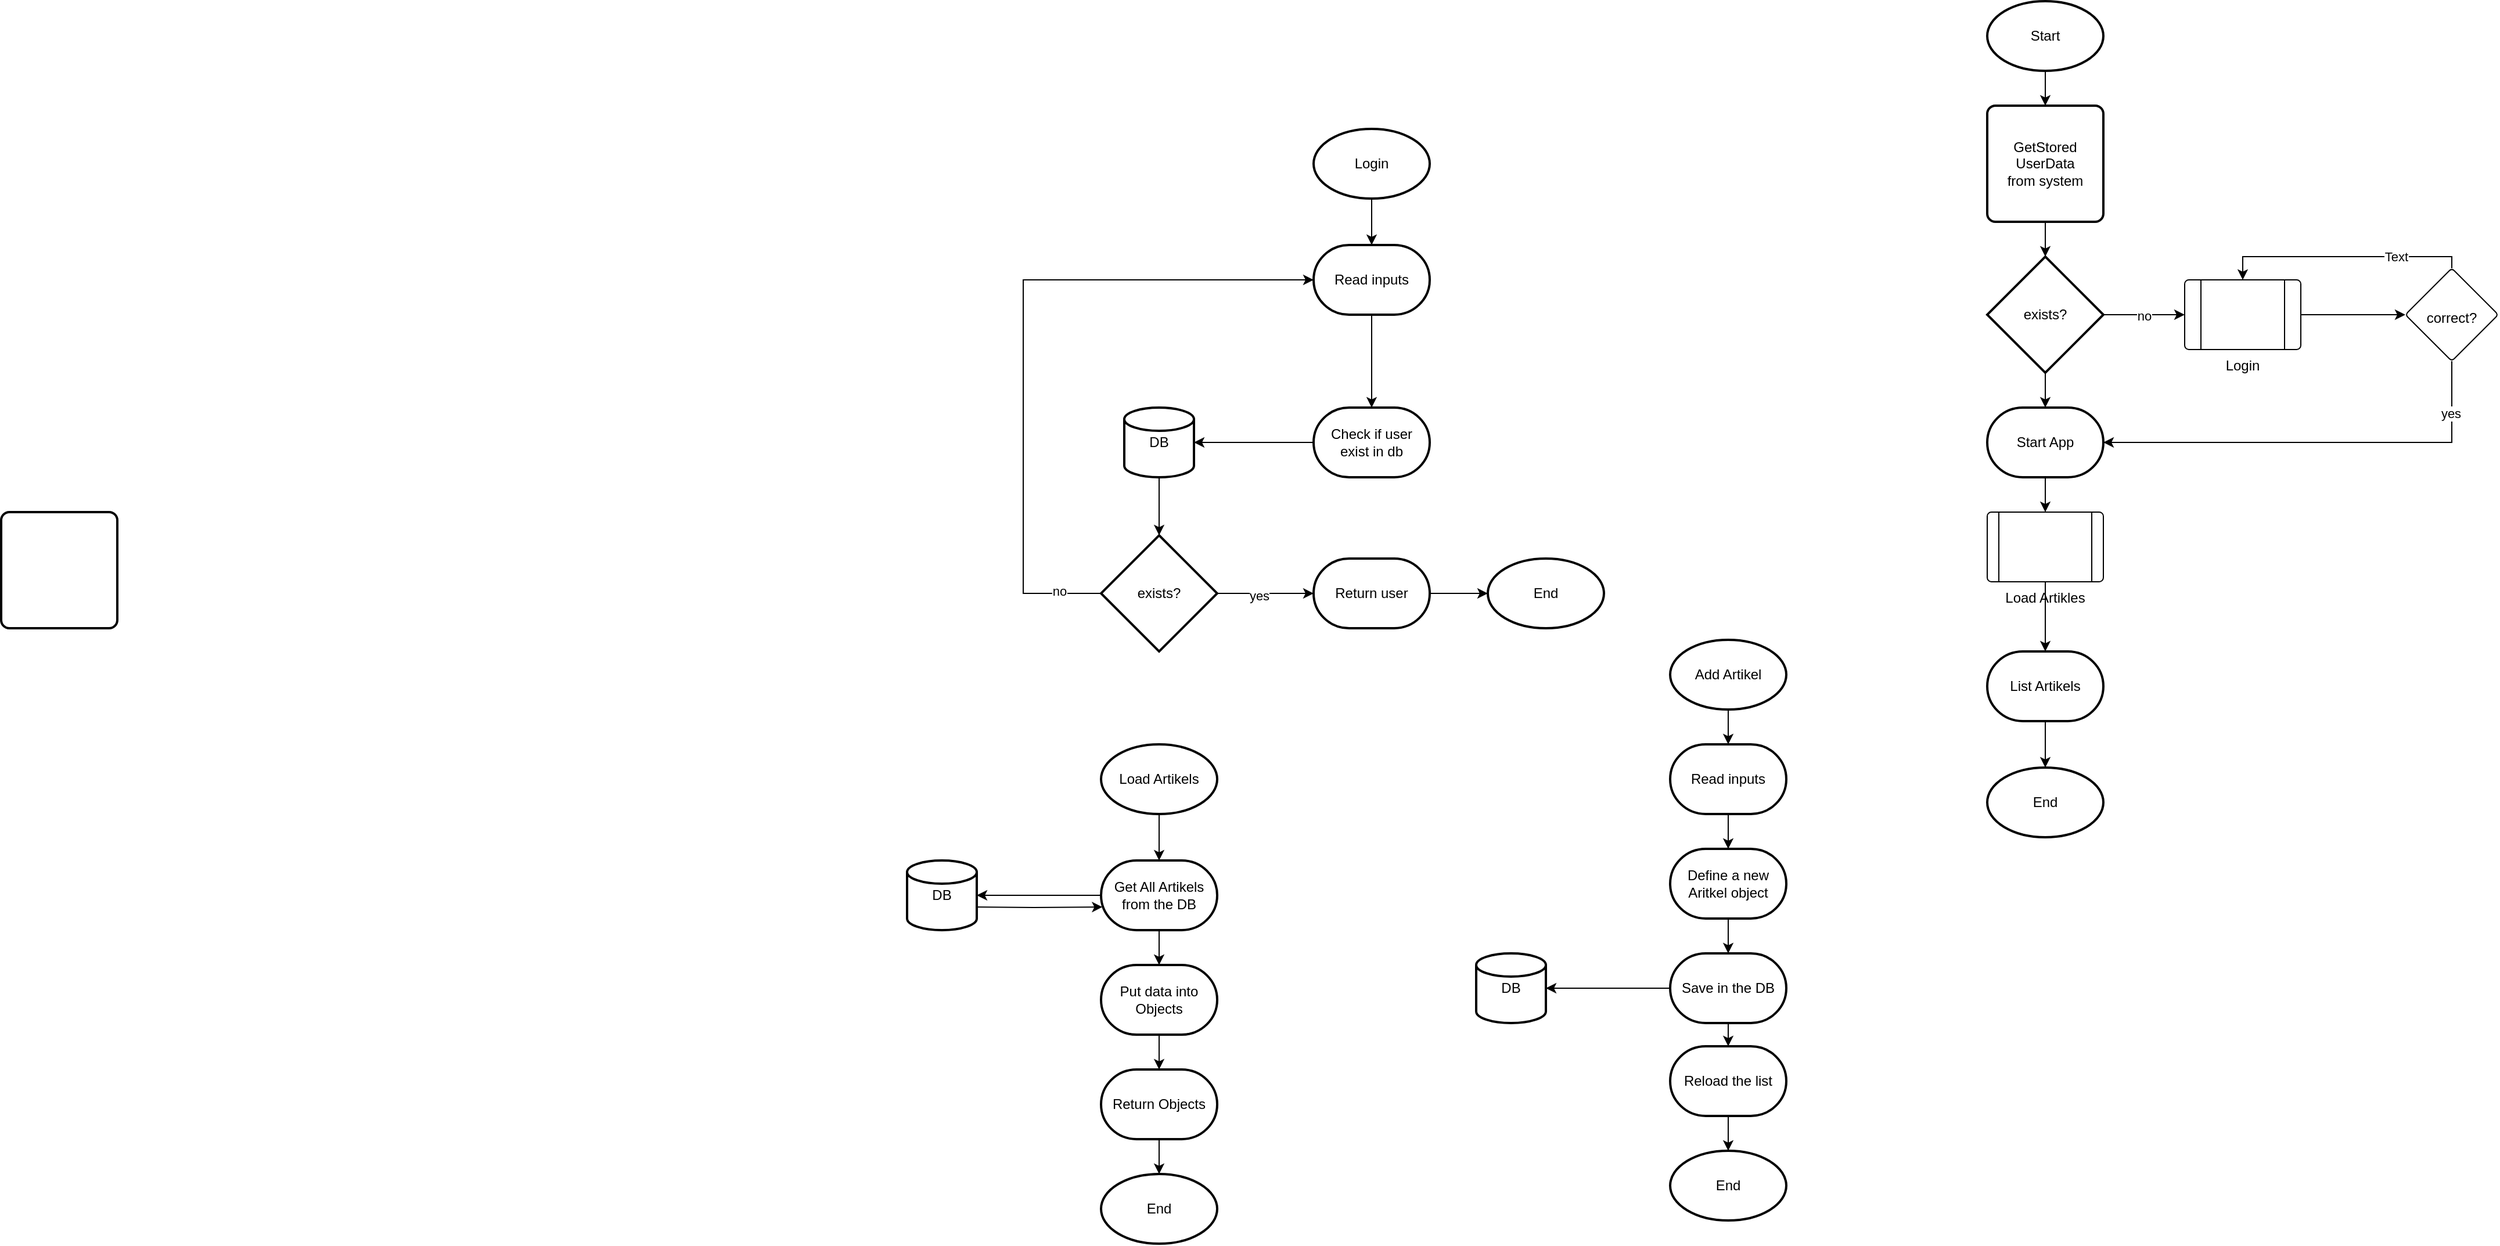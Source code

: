 <mxfile version="27.1.4">
  <diagram name="Seite-1" id="JE07AmFggX7G4LcvjQL_">
    <mxGraphModel dx="2695" dy="612" grid="1" gridSize="10" guides="1" tooltips="1" connect="1" arrows="1" fold="1" page="1" pageScale="1" pageWidth="827" pageHeight="1169" math="0" shadow="0">
      <root>
        <mxCell id="0" />
        <mxCell id="1" parent="0" />
        <mxCell id="aqW6yxv6mdnGChPtlhDb-2" value="GetStored&lt;div&gt;UserData&lt;/div&gt;&lt;div&gt;from system&lt;/div&gt;" style="rounded=1;whiteSpace=wrap;html=1;absoluteArcSize=1;arcSize=14;strokeWidth=2;" vertex="1" parent="1">
          <mxGeometry x="270" y="150" width="100" height="100" as="geometry" />
        </mxCell>
        <mxCell id="aqW6yxv6mdnGChPtlhDb-5" style="edgeStyle=orthogonalEdgeStyle;rounded=0;orthogonalLoop=1;jettySize=auto;html=1;exitX=0.5;exitY=1;exitDx=0;exitDy=0;exitPerimeter=0;" edge="1" parent="1" source="aqW6yxv6mdnGChPtlhDb-3" target="aqW6yxv6mdnGChPtlhDb-2">
          <mxGeometry relative="1" as="geometry" />
        </mxCell>
        <mxCell id="aqW6yxv6mdnGChPtlhDb-3" value="Start" style="strokeWidth=2;html=1;shape=mxgraph.flowchart.start_1;whiteSpace=wrap;" vertex="1" parent="1">
          <mxGeometry x="270" y="60" width="100" height="60" as="geometry" />
        </mxCell>
        <mxCell id="aqW6yxv6mdnGChPtlhDb-15" value="" style="edgeStyle=orthogonalEdgeStyle;rounded=0;orthogonalLoop=1;jettySize=auto;html=1;" edge="1" parent="1" source="aqW6yxv6mdnGChPtlhDb-4" target="aqW6yxv6mdnGChPtlhDb-14">
          <mxGeometry relative="1" as="geometry" />
        </mxCell>
        <mxCell id="aqW6yxv6mdnGChPtlhDb-4" value="exists?" style="strokeWidth=2;html=1;shape=mxgraph.flowchart.decision;whiteSpace=wrap;" vertex="1" parent="1">
          <mxGeometry x="270" y="280" width="100" height="100" as="geometry" />
        </mxCell>
        <mxCell id="aqW6yxv6mdnGChPtlhDb-6" style="edgeStyle=orthogonalEdgeStyle;rounded=0;orthogonalLoop=1;jettySize=auto;html=1;exitX=0.5;exitY=1;exitDx=0;exitDy=0;entryX=0.5;entryY=0;entryDx=0;entryDy=0;entryPerimeter=0;" edge="1" parent="1" source="aqW6yxv6mdnGChPtlhDb-2" target="aqW6yxv6mdnGChPtlhDb-4">
          <mxGeometry relative="1" as="geometry" />
        </mxCell>
        <mxCell id="aqW6yxv6mdnGChPtlhDb-8" value="" style="rounded=1;whiteSpace=wrap;html=1;absoluteArcSize=1;arcSize=14;strokeWidth=2;" vertex="1" parent="1">
          <mxGeometry x="-1440" y="500" width="100" height="100" as="geometry" />
        </mxCell>
        <mxCell id="aqW6yxv6mdnGChPtlhDb-11" value="no" style="edgeStyle=orthogonalEdgeStyle;rounded=0;orthogonalLoop=1;jettySize=auto;html=1;exitX=1;exitY=0.5;exitDx=0;exitDy=0;exitPerimeter=0;entryX=0;entryY=0.5;entryDx=0;entryDy=0;entryPerimeter=0;" edge="1" parent="1" source="aqW6yxv6mdnGChPtlhDb-4">
          <mxGeometry relative="1" as="geometry">
            <mxPoint x="440" y="330" as="targetPoint" />
          </mxGeometry>
        </mxCell>
        <mxCell id="aqW6yxv6mdnGChPtlhDb-26" value="" style="edgeStyle=orthogonalEdgeStyle;rounded=0;orthogonalLoop=1;jettySize=auto;html=1;" edge="1" parent="1" source="aqW6yxv6mdnGChPtlhDb-14" target="aqW6yxv6mdnGChPtlhDb-25">
          <mxGeometry relative="1" as="geometry" />
        </mxCell>
        <mxCell id="aqW6yxv6mdnGChPtlhDb-14" value="Start App" style="strokeWidth=2;html=1;shape=mxgraph.flowchart.terminator;whiteSpace=wrap;" vertex="1" parent="1">
          <mxGeometry x="270" y="410" width="100" height="60" as="geometry" />
        </mxCell>
        <mxCell id="aqW6yxv6mdnGChPtlhDb-18" value="" style="edgeStyle=orthogonalEdgeStyle;rounded=0;orthogonalLoop=1;jettySize=auto;html=1;" edge="1" parent="1" source="aqW6yxv6mdnGChPtlhDb-16" target="aqW6yxv6mdnGChPtlhDb-17">
          <mxGeometry relative="1" as="geometry" />
        </mxCell>
        <mxCell id="aqW6yxv6mdnGChPtlhDb-16" value="Login" style="verticalLabelPosition=bottom;verticalAlign=top;html=1;shape=process;whiteSpace=wrap;rounded=1;size=0.14;arcSize=6;" vertex="1" parent="1">
          <mxGeometry x="440" y="300" width="100" height="60" as="geometry" />
        </mxCell>
        <mxCell id="aqW6yxv6mdnGChPtlhDb-21" style="edgeStyle=orthogonalEdgeStyle;rounded=0;orthogonalLoop=1;jettySize=auto;html=1;entryX=0.5;entryY=0;entryDx=0;entryDy=0;" edge="1" parent="1" source="aqW6yxv6mdnGChPtlhDb-17" target="aqW6yxv6mdnGChPtlhDb-16">
          <mxGeometry relative="1" as="geometry">
            <Array as="points">
              <mxPoint x="670" y="280" />
              <mxPoint x="490" y="280" />
            </Array>
          </mxGeometry>
        </mxCell>
        <mxCell id="aqW6yxv6mdnGChPtlhDb-22" value="Text" style="edgeLabel;html=1;align=center;verticalAlign=middle;resizable=0;points=[];" vertex="1" connectable="0" parent="aqW6yxv6mdnGChPtlhDb-21">
          <mxGeometry x="-0.449" relative="1" as="geometry">
            <mxPoint as="offset" />
          </mxGeometry>
        </mxCell>
        <mxCell id="aqW6yxv6mdnGChPtlhDb-17" value="&lt;div&gt;&lt;br&gt;&lt;/div&gt;&lt;div&gt;&lt;br&gt;&lt;/div&gt;&lt;div&gt;correct?&lt;/div&gt;" style="rhombus;whiteSpace=wrap;html=1;verticalAlign=top;rounded=1;arcSize=6;" vertex="1" parent="1">
          <mxGeometry x="630" y="290" width="80" height="80" as="geometry" />
        </mxCell>
        <mxCell id="aqW6yxv6mdnGChPtlhDb-19" style="edgeStyle=orthogonalEdgeStyle;rounded=0;orthogonalLoop=1;jettySize=auto;html=1;entryX=1;entryY=0.5;entryDx=0;entryDy=0;entryPerimeter=0;" edge="1" parent="1" source="aqW6yxv6mdnGChPtlhDb-17" target="aqW6yxv6mdnGChPtlhDb-14">
          <mxGeometry relative="1" as="geometry">
            <Array as="points">
              <mxPoint x="670" y="440" />
            </Array>
          </mxGeometry>
        </mxCell>
        <mxCell id="aqW6yxv6mdnGChPtlhDb-20" value="yes" style="edgeLabel;html=1;align=center;verticalAlign=middle;resizable=0;points=[];" vertex="1" connectable="0" parent="aqW6yxv6mdnGChPtlhDb-19">
          <mxGeometry x="-0.76" y="-1" relative="1" as="geometry">
            <mxPoint as="offset" />
          </mxGeometry>
        </mxCell>
        <mxCell id="aqW6yxv6mdnGChPtlhDb-31" value="" style="edgeStyle=orthogonalEdgeStyle;rounded=0;orthogonalLoop=1;jettySize=auto;html=1;" edge="1" parent="1" source="aqW6yxv6mdnGChPtlhDb-25" target="aqW6yxv6mdnGChPtlhDb-30">
          <mxGeometry relative="1" as="geometry" />
        </mxCell>
        <mxCell id="aqW6yxv6mdnGChPtlhDb-25" value="Load Artikles" style="verticalLabelPosition=bottom;verticalAlign=top;html=1;shape=process;whiteSpace=wrap;rounded=1;size=0.1;arcSize=6;" vertex="1" parent="1">
          <mxGeometry x="270" y="500" width="100" height="60" as="geometry" />
        </mxCell>
        <mxCell id="aqW6yxv6mdnGChPtlhDb-75" value="" style="edgeStyle=orthogonalEdgeStyle;rounded=0;orthogonalLoop=1;jettySize=auto;html=1;" edge="1" parent="1" source="aqW6yxv6mdnGChPtlhDb-30" target="aqW6yxv6mdnGChPtlhDb-74">
          <mxGeometry relative="1" as="geometry" />
        </mxCell>
        <mxCell id="aqW6yxv6mdnGChPtlhDb-30" value="List Artikels" style="strokeWidth=2;html=1;shape=mxgraph.flowchart.terminator;whiteSpace=wrap;" vertex="1" parent="1">
          <mxGeometry x="270" y="620" width="100" height="60" as="geometry" />
        </mxCell>
        <mxCell id="aqW6yxv6mdnGChPtlhDb-37" value="" style="edgeStyle=orthogonalEdgeStyle;rounded=0;orthogonalLoop=1;jettySize=auto;html=1;" edge="1" parent="1" source="aqW6yxv6mdnGChPtlhDb-32" target="aqW6yxv6mdnGChPtlhDb-36">
          <mxGeometry relative="1" as="geometry" />
        </mxCell>
        <mxCell id="aqW6yxv6mdnGChPtlhDb-32" value="Login" style="strokeWidth=2;html=1;shape=mxgraph.flowchart.start_1;whiteSpace=wrap;" vertex="1" parent="1">
          <mxGeometry x="-310" y="170" width="100" height="60" as="geometry" />
        </mxCell>
        <mxCell id="aqW6yxv6mdnGChPtlhDb-39" value="" style="edgeStyle=orthogonalEdgeStyle;rounded=0;orthogonalLoop=1;jettySize=auto;html=1;" edge="1" parent="1" source="aqW6yxv6mdnGChPtlhDb-36" target="aqW6yxv6mdnGChPtlhDb-38">
          <mxGeometry relative="1" as="geometry" />
        </mxCell>
        <mxCell id="aqW6yxv6mdnGChPtlhDb-36" value="Read inputs" style="strokeWidth=2;html=1;shape=mxgraph.flowchart.terminator;whiteSpace=wrap;" vertex="1" parent="1">
          <mxGeometry x="-310" y="270" width="100" height="60" as="geometry" />
        </mxCell>
        <mxCell id="aqW6yxv6mdnGChPtlhDb-42" value="" style="edgeStyle=orthogonalEdgeStyle;rounded=0;orthogonalLoop=1;jettySize=auto;html=1;" edge="1" parent="1" source="aqW6yxv6mdnGChPtlhDb-38" target="aqW6yxv6mdnGChPtlhDb-40">
          <mxGeometry relative="1" as="geometry" />
        </mxCell>
        <mxCell id="aqW6yxv6mdnGChPtlhDb-38" value="Check if user exist in db" style="strokeWidth=2;html=1;shape=mxgraph.flowchart.terminator;whiteSpace=wrap;" vertex="1" parent="1">
          <mxGeometry x="-310" y="410" width="100" height="60" as="geometry" />
        </mxCell>
        <mxCell id="aqW6yxv6mdnGChPtlhDb-44" value="" style="edgeStyle=orthogonalEdgeStyle;rounded=0;orthogonalLoop=1;jettySize=auto;html=1;" edge="1" parent="1" source="aqW6yxv6mdnGChPtlhDb-40" target="aqW6yxv6mdnGChPtlhDb-43">
          <mxGeometry relative="1" as="geometry" />
        </mxCell>
        <mxCell id="aqW6yxv6mdnGChPtlhDb-40" value="DB" style="strokeWidth=2;html=1;shape=mxgraph.flowchart.database;whiteSpace=wrap;" vertex="1" parent="1">
          <mxGeometry x="-473" y="410" width="60" height="60" as="geometry" />
        </mxCell>
        <mxCell id="aqW6yxv6mdnGChPtlhDb-46" value="" style="edgeStyle=orthogonalEdgeStyle;rounded=0;orthogonalLoop=1;jettySize=auto;html=1;" edge="1" parent="1" source="aqW6yxv6mdnGChPtlhDb-43" target="aqW6yxv6mdnGChPtlhDb-45">
          <mxGeometry relative="1" as="geometry" />
        </mxCell>
        <mxCell id="aqW6yxv6mdnGChPtlhDb-47" value="yes" style="edgeLabel;html=1;align=center;verticalAlign=middle;resizable=0;points=[];" vertex="1" connectable="0" parent="aqW6yxv6mdnGChPtlhDb-46">
          <mxGeometry x="-0.136" y="-2" relative="1" as="geometry">
            <mxPoint as="offset" />
          </mxGeometry>
        </mxCell>
        <mxCell id="aqW6yxv6mdnGChPtlhDb-43" value="exists?" style="strokeWidth=2;html=1;shape=mxgraph.flowchart.decision;whiteSpace=wrap;" vertex="1" parent="1">
          <mxGeometry x="-493" y="520" width="100" height="100" as="geometry" />
        </mxCell>
        <mxCell id="aqW6yxv6mdnGChPtlhDb-82" value="" style="edgeStyle=orthogonalEdgeStyle;rounded=0;orthogonalLoop=1;jettySize=auto;html=1;" edge="1" parent="1" source="aqW6yxv6mdnGChPtlhDb-45" target="aqW6yxv6mdnGChPtlhDb-81">
          <mxGeometry relative="1" as="geometry" />
        </mxCell>
        <mxCell id="aqW6yxv6mdnGChPtlhDb-45" value="Return user" style="strokeWidth=2;html=1;shape=mxgraph.flowchart.terminator;whiteSpace=wrap;" vertex="1" parent="1">
          <mxGeometry x="-310" y="540" width="100" height="60" as="geometry" />
        </mxCell>
        <mxCell id="aqW6yxv6mdnGChPtlhDb-48" style="edgeStyle=orthogonalEdgeStyle;rounded=0;orthogonalLoop=1;jettySize=auto;html=1;entryX=0;entryY=0.5;entryDx=0;entryDy=0;entryPerimeter=0;" edge="1" parent="1" source="aqW6yxv6mdnGChPtlhDb-43" target="aqW6yxv6mdnGChPtlhDb-36">
          <mxGeometry relative="1" as="geometry">
            <Array as="points">
              <mxPoint x="-560" y="570" />
              <mxPoint x="-560" y="300" />
            </Array>
          </mxGeometry>
        </mxCell>
        <mxCell id="aqW6yxv6mdnGChPtlhDb-49" value="no" style="edgeLabel;html=1;align=center;verticalAlign=middle;resizable=0;points=[];" vertex="1" connectable="0" parent="aqW6yxv6mdnGChPtlhDb-48">
          <mxGeometry x="-0.877" y="-2" relative="1" as="geometry">
            <mxPoint as="offset" />
          </mxGeometry>
        </mxCell>
        <mxCell id="aqW6yxv6mdnGChPtlhDb-52" value="" style="edgeStyle=orthogonalEdgeStyle;rounded=0;orthogonalLoop=1;jettySize=auto;html=1;" edge="1" parent="1" source="aqW6yxv6mdnGChPtlhDb-50" target="aqW6yxv6mdnGChPtlhDb-51">
          <mxGeometry relative="1" as="geometry" />
        </mxCell>
        <mxCell id="aqW6yxv6mdnGChPtlhDb-50" value="Load Artikels" style="strokeWidth=2;html=1;shape=mxgraph.flowchart.start_1;whiteSpace=wrap;" vertex="1" parent="1">
          <mxGeometry x="-493" y="700" width="100" height="60" as="geometry" />
        </mxCell>
        <mxCell id="aqW6yxv6mdnGChPtlhDb-55" value="" style="edgeStyle=orthogonalEdgeStyle;rounded=0;orthogonalLoop=1;jettySize=auto;html=1;" edge="1" parent="1" source="aqW6yxv6mdnGChPtlhDb-51" target="aqW6yxv6mdnGChPtlhDb-53">
          <mxGeometry relative="1" as="geometry" />
        </mxCell>
        <mxCell id="aqW6yxv6mdnGChPtlhDb-57" value="" style="edgeStyle=orthogonalEdgeStyle;rounded=0;orthogonalLoop=1;jettySize=auto;html=1;" edge="1" parent="1" source="aqW6yxv6mdnGChPtlhDb-51" target="aqW6yxv6mdnGChPtlhDb-56">
          <mxGeometry relative="1" as="geometry" />
        </mxCell>
        <mxCell id="aqW6yxv6mdnGChPtlhDb-51" value="Get All Artikels from the DB" style="strokeWidth=2;html=1;shape=mxgraph.flowchart.terminator;whiteSpace=wrap;" vertex="1" parent="1">
          <mxGeometry x="-493" y="800" width="100" height="60" as="geometry" />
        </mxCell>
        <mxCell id="aqW6yxv6mdnGChPtlhDb-54" value="" style="edgeStyle=orthogonalEdgeStyle;rounded=0;orthogonalLoop=1;jettySize=auto;html=1;entryX=0.012;entryY=0.668;entryDx=0;entryDy=0;entryPerimeter=0;" edge="1" parent="1" target="aqW6yxv6mdnGChPtlhDb-51">
          <mxGeometry relative="1" as="geometry">
            <mxPoint x="-610" y="840.0" as="sourcePoint" />
            <mxPoint x="-500" y="840" as="targetPoint" />
            <Array as="points" />
          </mxGeometry>
        </mxCell>
        <mxCell id="aqW6yxv6mdnGChPtlhDb-53" value="DB" style="strokeWidth=2;html=1;shape=mxgraph.flowchart.database;whiteSpace=wrap;" vertex="1" parent="1">
          <mxGeometry x="-660" y="800" width="60" height="60" as="geometry" />
        </mxCell>
        <mxCell id="aqW6yxv6mdnGChPtlhDb-59" value="" style="edgeStyle=orthogonalEdgeStyle;rounded=0;orthogonalLoop=1;jettySize=auto;html=1;" edge="1" parent="1" source="aqW6yxv6mdnGChPtlhDb-56" target="aqW6yxv6mdnGChPtlhDb-58">
          <mxGeometry relative="1" as="geometry" />
        </mxCell>
        <mxCell id="aqW6yxv6mdnGChPtlhDb-56" value="Put data into Objects" style="strokeWidth=2;html=1;shape=mxgraph.flowchart.terminator;whiteSpace=wrap;" vertex="1" parent="1">
          <mxGeometry x="-493" y="890" width="100" height="60" as="geometry" />
        </mxCell>
        <mxCell id="aqW6yxv6mdnGChPtlhDb-79" value="" style="edgeStyle=orthogonalEdgeStyle;rounded=0;orthogonalLoop=1;jettySize=auto;html=1;" edge="1" parent="1" source="aqW6yxv6mdnGChPtlhDb-58" target="aqW6yxv6mdnGChPtlhDb-78">
          <mxGeometry relative="1" as="geometry" />
        </mxCell>
        <mxCell id="aqW6yxv6mdnGChPtlhDb-58" value="Return Objects" style="strokeWidth=2;html=1;shape=mxgraph.flowchart.terminator;whiteSpace=wrap;" vertex="1" parent="1">
          <mxGeometry x="-493" y="980" width="100" height="60" as="geometry" />
        </mxCell>
        <mxCell id="aqW6yxv6mdnGChPtlhDb-62" value="" style="edgeStyle=orthogonalEdgeStyle;rounded=0;orthogonalLoop=1;jettySize=auto;html=1;" edge="1" parent="1" source="aqW6yxv6mdnGChPtlhDb-60" target="aqW6yxv6mdnGChPtlhDb-61">
          <mxGeometry relative="1" as="geometry" />
        </mxCell>
        <mxCell id="aqW6yxv6mdnGChPtlhDb-60" value="Add Artikel" style="strokeWidth=2;html=1;shape=mxgraph.flowchart.start_1;whiteSpace=wrap;" vertex="1" parent="1">
          <mxGeometry x="-3" y="610" width="100" height="60" as="geometry" />
        </mxCell>
        <mxCell id="aqW6yxv6mdnGChPtlhDb-64" value="" style="edgeStyle=orthogonalEdgeStyle;rounded=0;orthogonalLoop=1;jettySize=auto;html=1;" edge="1" parent="1" source="aqW6yxv6mdnGChPtlhDb-61" target="aqW6yxv6mdnGChPtlhDb-63">
          <mxGeometry relative="1" as="geometry" />
        </mxCell>
        <mxCell id="aqW6yxv6mdnGChPtlhDb-61" value="Read inputs" style="strokeWidth=2;html=1;shape=mxgraph.flowchart.terminator;whiteSpace=wrap;" vertex="1" parent="1">
          <mxGeometry x="-3" y="700" width="100" height="60" as="geometry" />
        </mxCell>
        <mxCell id="aqW6yxv6mdnGChPtlhDb-71" value="" style="edgeStyle=orthogonalEdgeStyle;rounded=0;orthogonalLoop=1;jettySize=auto;html=1;" edge="1" parent="1" source="aqW6yxv6mdnGChPtlhDb-63" target="aqW6yxv6mdnGChPtlhDb-68">
          <mxGeometry relative="1" as="geometry" />
        </mxCell>
        <mxCell id="aqW6yxv6mdnGChPtlhDb-63" value="Define a new Aritkel object" style="strokeWidth=2;html=1;shape=mxgraph.flowchart.terminator;whiteSpace=wrap;" vertex="1" parent="1">
          <mxGeometry x="-3" y="790" width="100" height="60" as="geometry" />
        </mxCell>
        <mxCell id="aqW6yxv6mdnGChPtlhDb-67" value="" style="edgeStyle=orthogonalEdgeStyle;rounded=0;orthogonalLoop=1;jettySize=auto;html=1;" edge="1" parent="1" source="aqW6yxv6mdnGChPtlhDb-68" target="aqW6yxv6mdnGChPtlhDb-70">
          <mxGeometry relative="1" as="geometry" />
        </mxCell>
        <mxCell id="aqW6yxv6mdnGChPtlhDb-73" value="" style="edgeStyle=orthogonalEdgeStyle;rounded=0;orthogonalLoop=1;jettySize=auto;html=1;" edge="1" parent="1" source="aqW6yxv6mdnGChPtlhDb-68" target="aqW6yxv6mdnGChPtlhDb-72">
          <mxGeometry relative="1" as="geometry" />
        </mxCell>
        <mxCell id="aqW6yxv6mdnGChPtlhDb-68" value="Save in the DB" style="strokeWidth=2;html=1;shape=mxgraph.flowchart.terminator;whiteSpace=wrap;" vertex="1" parent="1">
          <mxGeometry x="-3" y="880" width="100" height="60" as="geometry" />
        </mxCell>
        <mxCell id="aqW6yxv6mdnGChPtlhDb-70" value="DB" style="strokeWidth=2;html=1;shape=mxgraph.flowchart.database;whiteSpace=wrap;" vertex="1" parent="1">
          <mxGeometry x="-170" y="880" width="60" height="60" as="geometry" />
        </mxCell>
        <mxCell id="aqW6yxv6mdnGChPtlhDb-77" value="" style="edgeStyle=orthogonalEdgeStyle;rounded=0;orthogonalLoop=1;jettySize=auto;html=1;" edge="1" parent="1" source="aqW6yxv6mdnGChPtlhDb-72" target="aqW6yxv6mdnGChPtlhDb-76">
          <mxGeometry relative="1" as="geometry" />
        </mxCell>
        <mxCell id="aqW6yxv6mdnGChPtlhDb-72" value="Reload the list" style="strokeWidth=2;html=1;shape=mxgraph.flowchart.terminator;whiteSpace=wrap;" vertex="1" parent="1">
          <mxGeometry x="-3" y="960" width="100" height="60" as="geometry" />
        </mxCell>
        <mxCell id="aqW6yxv6mdnGChPtlhDb-74" value="End" style="strokeWidth=2;html=1;shape=mxgraph.flowchart.start_1;whiteSpace=wrap;" vertex="1" parent="1">
          <mxGeometry x="270" y="720" width="100" height="60" as="geometry" />
        </mxCell>
        <mxCell id="aqW6yxv6mdnGChPtlhDb-76" value="End" style="strokeWidth=2;html=1;shape=mxgraph.flowchart.start_1;whiteSpace=wrap;" vertex="1" parent="1">
          <mxGeometry x="-3" y="1050" width="100" height="60" as="geometry" />
        </mxCell>
        <mxCell id="aqW6yxv6mdnGChPtlhDb-78" value="End" style="strokeWidth=2;html=1;shape=mxgraph.flowchart.start_1;whiteSpace=wrap;" vertex="1" parent="1">
          <mxGeometry x="-493" y="1070" width="100" height="60" as="geometry" />
        </mxCell>
        <mxCell id="aqW6yxv6mdnGChPtlhDb-81" value="End" style="strokeWidth=2;html=1;shape=mxgraph.flowchart.start_1;whiteSpace=wrap;" vertex="1" parent="1">
          <mxGeometry x="-160" y="540" width="100" height="60" as="geometry" />
        </mxCell>
      </root>
    </mxGraphModel>
  </diagram>
</mxfile>
